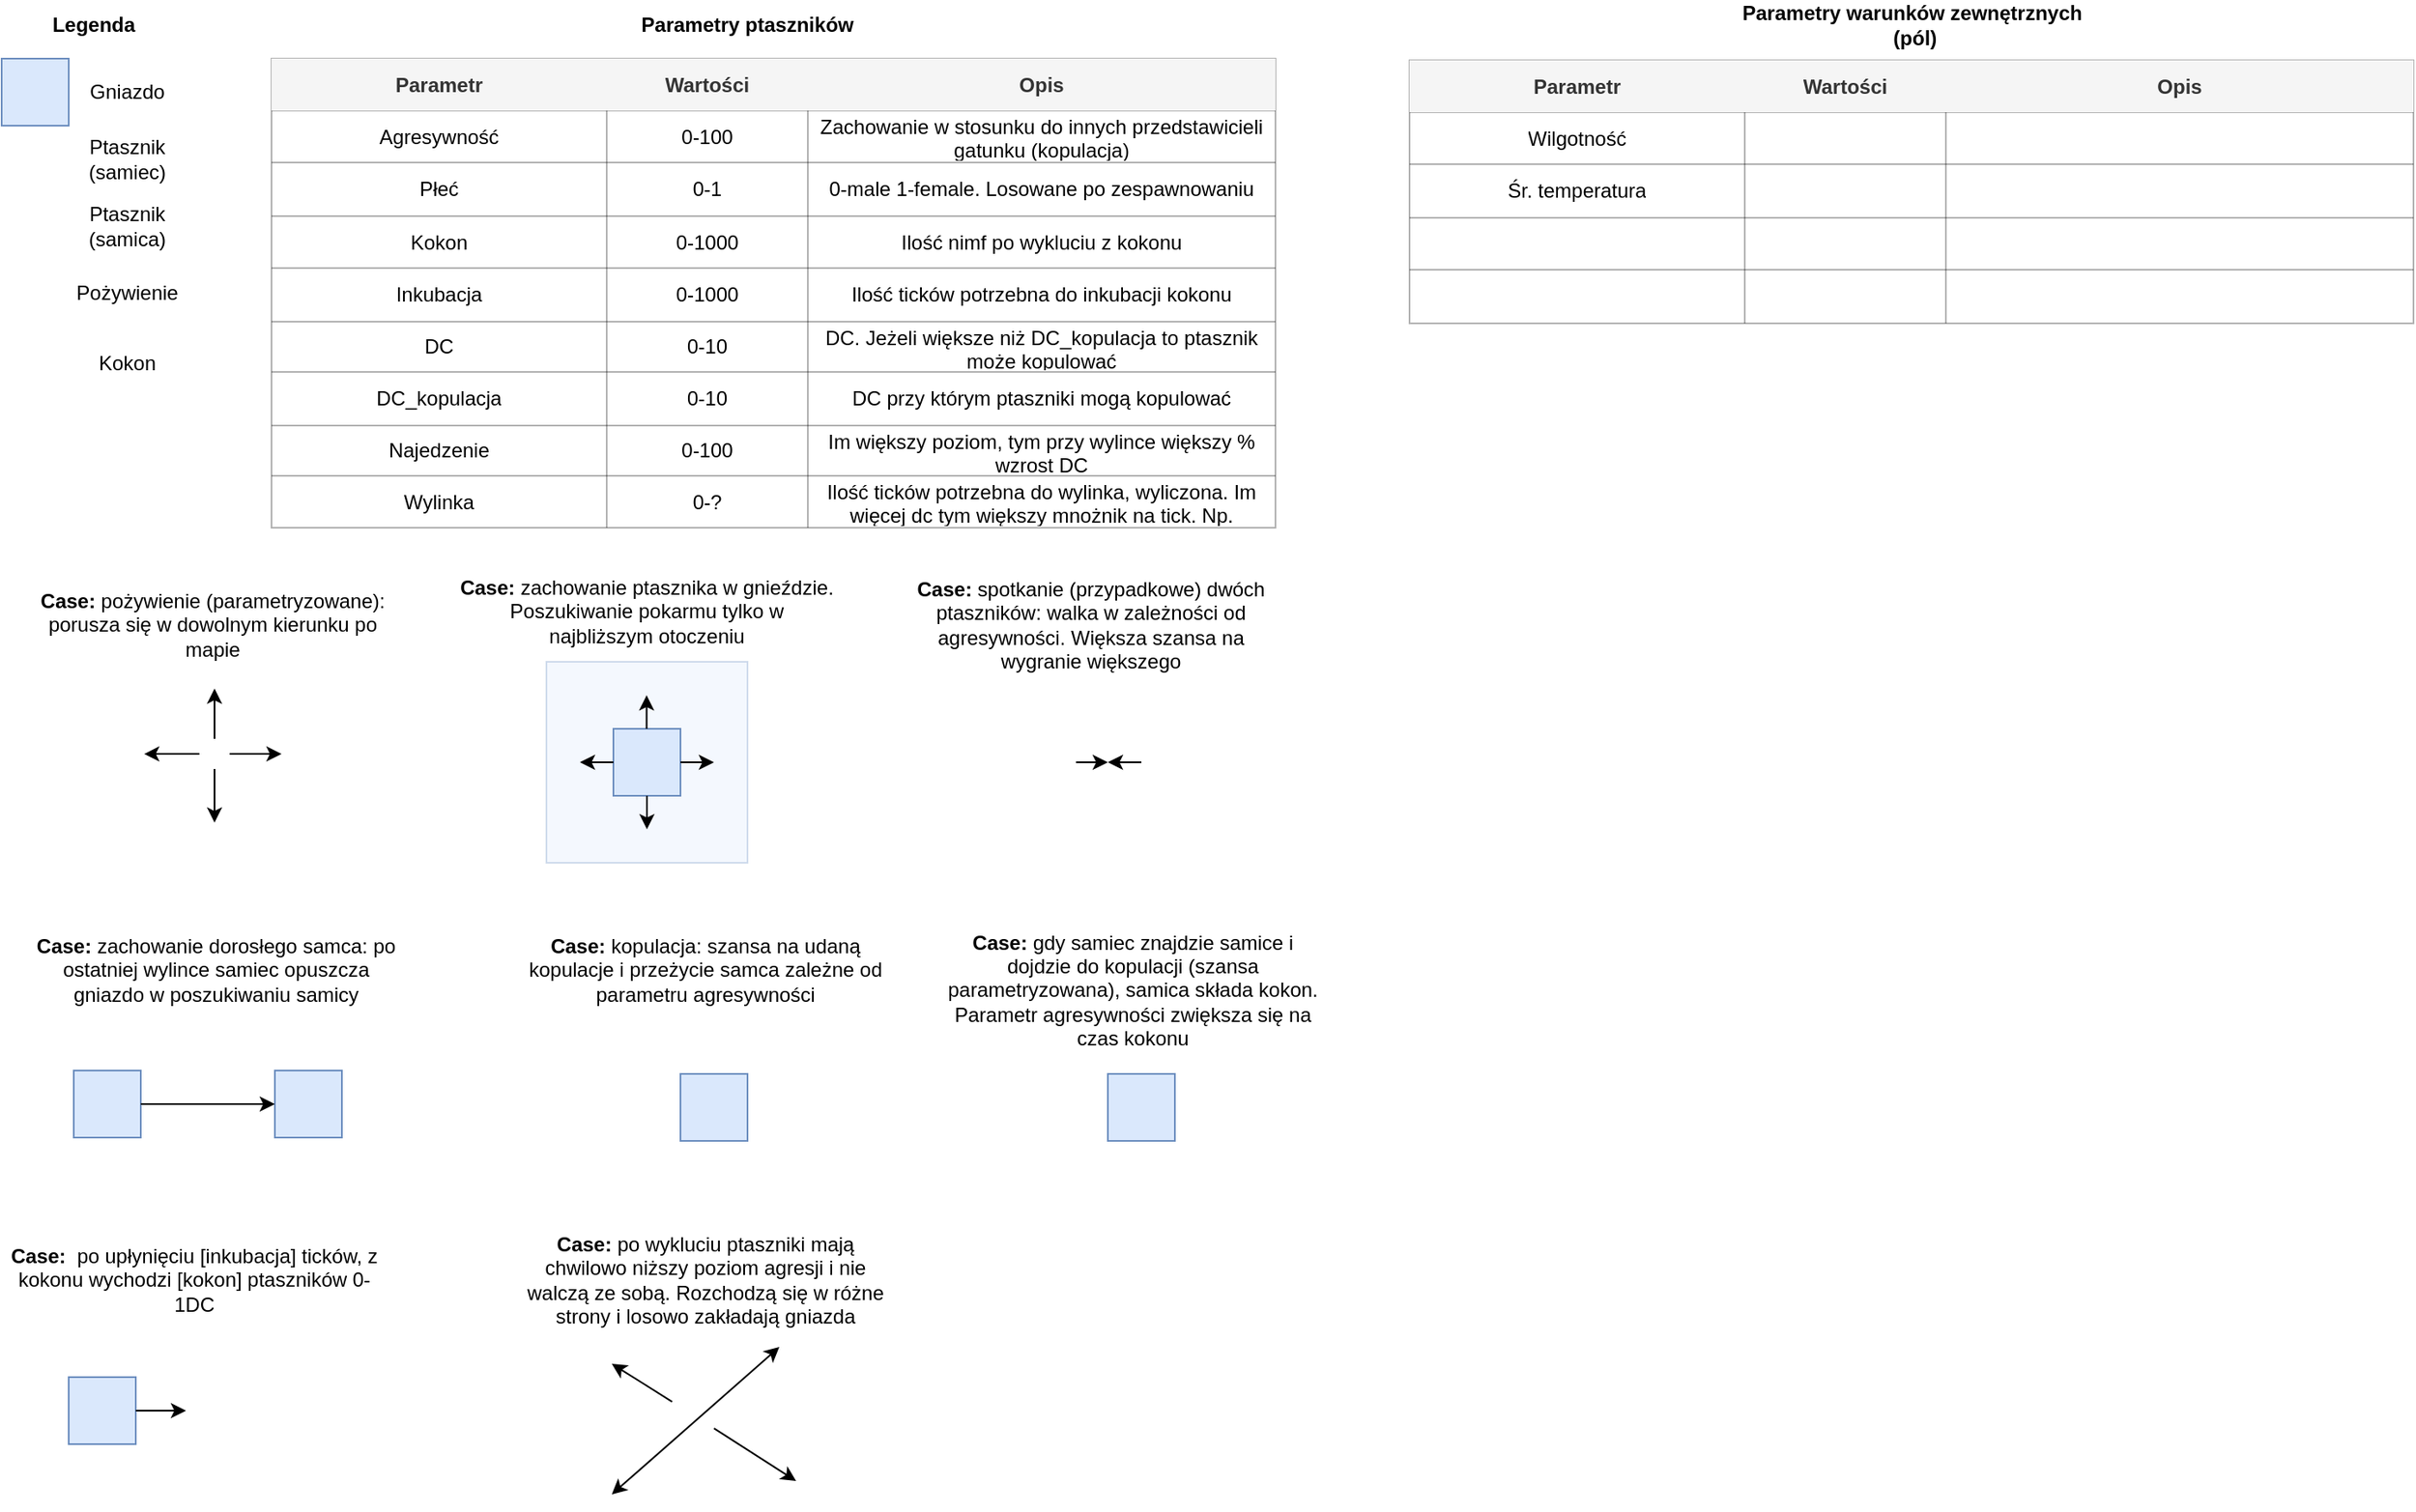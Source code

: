 <mxfile version="14.7.3" type="device"><diagram id="lU8Yi3wWDLWJfEZjaan4" name="Page-1"><mxGraphModel dx="1422" dy="526" grid="1" gridSize="10" guides="1" tooltips="1" connect="1" arrows="1" fold="1" page="1" pageScale="1" pageWidth="850" pageHeight="1100" math="0" shadow="0"><root><mxCell id="0"/><mxCell id="1" parent="0"/><mxCell id="SUaeeN80Nv_OPJYO3lpR-147" value="" style="edgeStyle=orthogonalEdgeStyle;rounded=0;orthogonalLoop=1;jettySize=auto;html=1;fontColor=#FF0A0A;" edge="1" parent="1"><mxGeometry relative="1" as="geometry"><mxPoint x="681" y="460" as="sourcePoint"/><mxPoint x="700" y="460" as="targetPoint"/></mxGeometry></mxCell><mxCell id="SUaeeN80Nv_OPJYO3lpR-144" value="" style="shape=image;html=1;verticalAlign=top;verticalLabelPosition=bottom;labelBackgroundColor=#ffffff;imageAspect=0;aspect=fixed;image=https://cdn2.iconfinder.com/data/icons/free-solid-halloween-icons/24/Spider-128.png;fontColor=#FF0A0A;" vertex="1" parent="1"><mxGeometry x="720" y="440" width="40" height="40" as="geometry"/></mxCell><mxCell id="SUaeeN80Nv_OPJYO3lpR-123" value="" style="rounded=0;whiteSpace=wrap;html=1;fillColor=#dae8fc;strokeColor=#6c8ebf;" vertex="1" parent="1"><mxGeometry x="80" y="827" width="40" height="40" as="geometry"/></mxCell><mxCell id="SUaeeN80Nv_OPJYO3lpR-55" value="" style="rounded=0;whiteSpace=wrap;html=1;fillColor=#dae8fc;strokeColor=#6c8ebf;" vertex="1" parent="1"><mxGeometry x="445" y="646" width="40" height="40" as="geometry"/></mxCell><mxCell id="SUaeeN80Nv_OPJYO3lpR-32" value="" style="rounded=0;whiteSpace=wrap;html=1;fillColor=#dae8fc;strokeColor=#6c8ebf;" vertex="1" parent="1"><mxGeometry x="203" y="644" width="40" height="40" as="geometry"/></mxCell><mxCell id="SUaeeN80Nv_OPJYO3lpR-29" value="" style="rounded=0;whiteSpace=wrap;html=1;fillColor=#dae8fc;strokeColor=#6c8ebf;" vertex="1" parent="1"><mxGeometry x="83" y="644" width="40" height="40" as="geometry"/></mxCell><mxCell id="SUaeeN80Nv_OPJYO3lpR-25" value="" style="rounded=0;whiteSpace=wrap;html=1;fillColor=#dae8fc;strokeColor=#6c8ebf;opacity=30;" vertex="1" parent="1"><mxGeometry x="365" y="400" width="120" height="120" as="geometry"/></mxCell><mxCell id="SUaeeN80Nv_OPJYO3lpR-2" value="" style="rounded=0;whiteSpace=wrap;html=1;fillColor=#dae8fc;strokeColor=#6c8ebf;direction=south;" vertex="1" parent="1"><mxGeometry x="405" y="440" width="40" height="40" as="geometry"/></mxCell><mxCell id="SUaeeN80Nv_OPJYO3lpR-4" value="" style="endArrow=classic;html=1;" edge="1" parent="1"><mxGeometry width="50" height="50" relative="1" as="geometry"><mxPoint x="424.8" y="440" as="sourcePoint"/><mxPoint x="424.8" y="420" as="targetPoint"/><Array as="points"><mxPoint x="424.8" y="420"/></Array></mxGeometry></mxCell><mxCell id="SUaeeN80Nv_OPJYO3lpR-5" value="" style="endArrow=classic;html=1;exitX=1;exitY=0.5;exitDx=0;exitDy=0;" edge="1" parent="1"><mxGeometry width="50" height="50" relative="1" as="geometry"><mxPoint x="445" y="460" as="sourcePoint"/><mxPoint x="465" y="460" as="targetPoint"/><Array as="points"><mxPoint x="465" y="460"/></Array></mxGeometry></mxCell><mxCell id="SUaeeN80Nv_OPJYO3lpR-7" value="" style="endArrow=classic;html=1;exitX=0.5;exitY=1;exitDx=0;exitDy=0;" edge="1" parent="1"><mxGeometry width="50" height="50" relative="1" as="geometry"><mxPoint x="425" y="480" as="sourcePoint"/><mxPoint x="425" y="500" as="targetPoint"/></mxGeometry></mxCell><mxCell id="SUaeeN80Nv_OPJYO3lpR-8" value="" style="endArrow=classic;html=1;exitX=0;exitY=0.5;exitDx=0;exitDy=0;" edge="1" parent="1"><mxGeometry width="50" height="50" relative="1" as="geometry"><mxPoint x="405" y="460" as="sourcePoint"/><mxPoint x="385" y="460" as="targetPoint"/></mxGeometry></mxCell><mxCell id="SUaeeN80Nv_OPJYO3lpR-9" value="" style="shape=image;html=1;verticalAlign=top;verticalLabelPosition=bottom;labelBackgroundColor=#ffffff;imageAspect=0;aspect=fixed;image=https://cdn1.iconfinder.com/data/icons/essentials-pack/96/bug_virus_insect_malware_pest-128.png" vertex="1" parent="1"><mxGeometry x="51" y="172" width="18" height="18" as="geometry"/></mxCell><mxCell id="SUaeeN80Nv_OPJYO3lpR-11" value="" style="rounded=0;whiteSpace=wrap;html=1;fillColor=#dae8fc;strokeColor=#6c8ebf;" vertex="1" parent="1"><mxGeometry x="40" y="40" width="40" height="40" as="geometry"/></mxCell><mxCell id="SUaeeN80Nv_OPJYO3lpR-12" value="&lt;div&gt;Gniazdo&lt;/div&gt;" style="text;html=1;strokeColor=none;fillColor=none;align=center;verticalAlign=middle;whiteSpace=wrap;rounded=0;" vertex="1" parent="1"><mxGeometry x="80" y="50" width="70" height="20" as="geometry"/></mxCell><mxCell id="SUaeeN80Nv_OPJYO3lpR-13" value="" style="shape=image;html=1;verticalAlign=top;verticalLabelPosition=bottom;labelBackgroundColor=#FF03C4;imageAspect=0;aspect=fixed;image=https://cdn2.iconfinder.com/data/icons/free-line-halloween-icons/24/Spider-128.png;fontColor=#FF0A0A;" vertex="1" parent="1"><mxGeometry x="40" y="80" width="40" height="40" as="geometry"/></mxCell><mxCell id="SUaeeN80Nv_OPJYO3lpR-15" value="&lt;div&gt;Ptasznik&lt;/div&gt;(samiec)" style="text;html=1;strokeColor=none;fillColor=none;align=center;verticalAlign=middle;whiteSpace=wrap;rounded=0;" vertex="1" parent="1"><mxGeometry x="80" y="90" width="70" height="20" as="geometry"/></mxCell><mxCell id="SUaeeN80Nv_OPJYO3lpR-16" value="" style="shape=image;html=1;verticalAlign=top;verticalLabelPosition=bottom;labelBackgroundColor=#ffffff;imageAspect=0;aspect=fixed;image=https://cdn1.iconfinder.com/data/icons/essentials-pack/96/bug_virus_insect_malware_pest-128.png" vertex="1" parent="1"><mxGeometry x="416" y="400" width="18" height="18" as="geometry"/></mxCell><mxCell id="SUaeeN80Nv_OPJYO3lpR-17" value="&lt;div&gt;Pożywienie&lt;/div&gt;" style="text;html=1;strokeColor=none;fillColor=none;align=center;verticalAlign=middle;whiteSpace=wrap;rounded=0;" vertex="1" parent="1"><mxGeometry x="80" y="170" width="70" height="20" as="geometry"/></mxCell><mxCell id="SUaeeN80Nv_OPJYO3lpR-18" value="" style="shape=image;html=1;verticalAlign=top;verticalLabelPosition=bottom;labelBackgroundColor=#ffffff;imageAspect=0;aspect=fixed;image=https://cdn1.iconfinder.com/data/icons/easter-curvy/100/decorated-egg-128.png" vertex="1" parent="1"><mxGeometry x="40" y="202" width="40" height="40" as="geometry"/></mxCell><mxCell id="SUaeeN80Nv_OPJYO3lpR-19" value="&lt;div&gt;Kokon&lt;/div&gt;" style="text;html=1;strokeColor=none;fillColor=none;align=center;verticalAlign=middle;whiteSpace=wrap;rounded=0;" vertex="1" parent="1"><mxGeometry x="80" y="212" width="70" height="20" as="geometry"/></mxCell><mxCell id="SUaeeN80Nv_OPJYO3lpR-20" value="" style="shape=image;html=1;verticalAlign=top;verticalLabelPosition=bottom;labelBackgroundColor=#ffffff;imageAspect=0;aspect=fixed;image=https://cdn2.iconfinder.com/data/icons/free-solid-halloween-icons/24/Spider-128.png;fontColor=#FF0A0A;" vertex="1" parent="1"><mxGeometry x="40" y="120" width="40" height="40" as="geometry"/></mxCell><mxCell id="SUaeeN80Nv_OPJYO3lpR-21" value="&lt;div&gt;Ptasznik&lt;/div&gt;(samica)" style="text;html=1;strokeColor=none;fillColor=none;align=center;verticalAlign=middle;whiteSpace=wrap;rounded=0;" vertex="1" parent="1"><mxGeometry x="80" y="130" width="70" height="20" as="geometry"/></mxCell><mxCell id="SUaeeN80Nv_OPJYO3lpR-22" value="" style="shape=image;html=1;verticalAlign=top;verticalLabelPosition=bottom;labelBackgroundColor=#ffffff;imageAspect=0;aspect=fixed;image=https://cdn2.iconfinder.com/data/icons/free-solid-halloween-icons/24/Spider-128.png;fontColor=#FF0A0A;" vertex="1" parent="1"><mxGeometry x="405" y="440" width="40" height="40" as="geometry"/></mxCell><mxCell id="SUaeeN80Nv_OPJYO3lpR-24" value="&lt;div&gt;&lt;b&gt;Case: &lt;/b&gt;zachowanie ptasznika w gnieździe. Poszukiwanie pokarmu tylko w najbliższym otoczeniu&lt;/div&gt;" style="text;html=1;strokeColor=none;fillColor=none;align=center;verticalAlign=middle;whiteSpace=wrap;rounded=0;" vertex="1" parent="1"><mxGeometry x="310" y="340" width="230" height="60" as="geometry"/></mxCell><mxCell id="SUaeeN80Nv_OPJYO3lpR-26" value="&lt;div&gt;Legenda&lt;/div&gt;" style="text;html=1;strokeColor=none;fillColor=none;align=center;verticalAlign=middle;whiteSpace=wrap;rounded=0;fontStyle=1" vertex="1" parent="1"><mxGeometry x="60" y="10" width="70" height="20" as="geometry"/></mxCell><mxCell id="SUaeeN80Nv_OPJYO3lpR-33" value="" style="edgeStyle=orthogonalEdgeStyle;rounded=0;orthogonalLoop=1;jettySize=auto;html=1;fontColor=#FF0A0A;" edge="1" parent="1" source="SUaeeN80Nv_OPJYO3lpR-27" target="SUaeeN80Nv_OPJYO3lpR-30"><mxGeometry relative="1" as="geometry"/></mxCell><mxCell id="SUaeeN80Nv_OPJYO3lpR-27" value="" style="shape=image;html=1;verticalAlign=top;verticalLabelPosition=bottom;labelBackgroundColor=#FF03C4;imageAspect=0;aspect=fixed;image=https://cdn2.iconfinder.com/data/icons/free-line-halloween-icons/24/Spider-128.png;fontColor=#FF0A0A;" vertex="1" parent="1"><mxGeometry x="83" y="644" width="40" height="40" as="geometry"/></mxCell><mxCell id="SUaeeN80Nv_OPJYO3lpR-28" value="&lt;div&gt;&lt;b&gt;Case:&lt;/b&gt; zachowanie dorosłego samca: po ostatniej wylince samiec opuszcza gniazdo w poszukiwaniu samicy&lt;br&gt;&lt;/div&gt;" style="text;html=1;strokeColor=none;fillColor=none;align=center;verticalAlign=middle;whiteSpace=wrap;rounded=0;" vertex="1" parent="1"><mxGeometry x="53" y="554" width="230" height="60" as="geometry"/></mxCell><mxCell id="SUaeeN80Nv_OPJYO3lpR-30" value="" style="shape=image;html=1;verticalAlign=top;verticalLabelPosition=bottom;labelBackgroundColor=#ffffff;imageAspect=0;aspect=fixed;image=https://cdn2.iconfinder.com/data/icons/free-solid-halloween-icons/24/Spider-128.png;fontColor=#FF0A0A;" vertex="1" parent="1"><mxGeometry x="203" y="644" width="40" height="40" as="geometry"/></mxCell><mxCell id="SUaeeN80Nv_OPJYO3lpR-34" value="&lt;div&gt;&lt;b&gt;Case:&lt;/b&gt; pożywienie (parametryzowane): porusza się w dowolnym kierunku po mapie&lt;br&gt;&lt;/div&gt;" style="text;html=1;strokeColor=none;fillColor=none;align=center;verticalAlign=middle;whiteSpace=wrap;rounded=0;" vertex="1" parent="1"><mxGeometry x="51" y="348" width="230" height="60" as="geometry"/></mxCell><mxCell id="SUaeeN80Nv_OPJYO3lpR-36" value="" style="edgeStyle=orthogonalEdgeStyle;rounded=0;orthogonalLoop=1;jettySize=auto;html=1;fontColor=#FF0A0A;" edge="1" parent="1" source="SUaeeN80Nv_OPJYO3lpR-35"><mxGeometry relative="1" as="geometry"><mxPoint x="167" y="416" as="targetPoint"/><Array as="points"><mxPoint x="167" y="416"/><mxPoint x="167" y="416"/></Array></mxGeometry></mxCell><mxCell id="SUaeeN80Nv_OPJYO3lpR-38" value="" style="edgeStyle=orthogonalEdgeStyle;rounded=0;orthogonalLoop=1;jettySize=auto;html=1;fontColor=#FF0A0A;" edge="1" parent="1" source="SUaeeN80Nv_OPJYO3lpR-35"><mxGeometry relative="1" as="geometry"><mxPoint x="207.0" y="455.034" as="targetPoint"/></mxGeometry></mxCell><mxCell id="SUaeeN80Nv_OPJYO3lpR-40" value="" style="edgeStyle=orthogonalEdgeStyle;rounded=0;orthogonalLoop=1;jettySize=auto;html=1;fontColor=#FF0A0A;" edge="1" parent="1" source="SUaeeN80Nv_OPJYO3lpR-35"><mxGeometry relative="1" as="geometry"><mxPoint x="125" y="455.034" as="targetPoint"/></mxGeometry></mxCell><mxCell id="SUaeeN80Nv_OPJYO3lpR-42" value="" style="edgeStyle=orthogonalEdgeStyle;rounded=0;orthogonalLoop=1;jettySize=auto;html=1;fontColor=#FF0A0A;" edge="1" parent="1" source="SUaeeN80Nv_OPJYO3lpR-35"><mxGeometry relative="1" as="geometry"><mxPoint x="167" y="496" as="targetPoint"/></mxGeometry></mxCell><mxCell id="SUaeeN80Nv_OPJYO3lpR-35" value="" style="shape=image;html=1;verticalAlign=top;verticalLabelPosition=bottom;labelBackgroundColor=#ffffff;imageAspect=0;aspect=fixed;image=https://cdn1.iconfinder.com/data/icons/essentials-pack/96/bug_virus_insect_malware_pest-128.png" vertex="1" parent="1"><mxGeometry x="158" y="446" width="18" height="18" as="geometry"/></mxCell><mxCell id="SUaeeN80Nv_OPJYO3lpR-43" value="" style="rounded=0;whiteSpace=wrap;html=1;fillColor=#dae8fc;strokeColor=#6c8ebf;" vertex="1" parent="1"><mxGeometry x="700" y="646" width="40" height="40" as="geometry"/></mxCell><mxCell id="SUaeeN80Nv_OPJYO3lpR-47" value="&lt;div&gt;&lt;b&gt;Case: &lt;/b&gt;gdy samiec znajdzie samice i dojdzie do kopulacji (szansa parametryzowana), samica składa kokon. Parametr agresywności zwiększa się na czas kokonu&lt;br&gt;&lt;/div&gt;" style="text;html=1;strokeColor=none;fillColor=none;align=center;verticalAlign=middle;whiteSpace=wrap;rounded=0;" vertex="1" parent="1"><mxGeometry x="600" y="556" width="230" height="80" as="geometry"/></mxCell><mxCell id="SUaeeN80Nv_OPJYO3lpR-48" value="" style="shape=image;html=1;verticalAlign=top;verticalLabelPosition=bottom;labelBackgroundColor=#ffffff;imageAspect=0;aspect=fixed;image=https://cdn2.iconfinder.com/data/icons/free-solid-halloween-icons/24/Spider-128.png;fontColor=#FF0A0A;" vertex="1" parent="1"><mxGeometry x="660" y="646" width="40" height="40" as="geometry"/></mxCell><mxCell id="SUaeeN80Nv_OPJYO3lpR-50" value="" style="shape=image;html=1;verticalAlign=top;verticalLabelPosition=bottom;labelBackgroundColor=#ffffff;imageAspect=0;aspect=fixed;image=https://cdn1.iconfinder.com/data/icons/easter-curvy/100/decorated-egg-128.png" vertex="1" parent="1"><mxGeometry x="700" y="646" width="40" height="40" as="geometry"/></mxCell><mxCell id="SUaeeN80Nv_OPJYO3lpR-53" value="" style="shape=image;html=1;verticalAlign=top;verticalLabelPosition=bottom;labelBackgroundColor=#FF03C4;imageAspect=0;aspect=fixed;image=https://cdn2.iconfinder.com/data/icons/free-line-halloween-icons/24/Spider-128.png;fontColor=#FF0A0A;" vertex="1" parent="1"><mxGeometry x="405" y="646" width="40" height="40" as="geometry"/></mxCell><mxCell id="SUaeeN80Nv_OPJYO3lpR-54" value="" style="shape=image;html=1;verticalAlign=top;verticalLabelPosition=bottom;labelBackgroundColor=#ffffff;imageAspect=0;aspect=fixed;image=https://cdn2.iconfinder.com/data/icons/free-solid-halloween-icons/24/Spider-128.png;fontColor=#FF0A0A;" vertex="1" parent="1"><mxGeometry x="445" y="646" width="40" height="40" as="geometry"/></mxCell><mxCell id="SUaeeN80Nv_OPJYO3lpR-57" value="&lt;div&gt;&lt;b&gt;Case:&lt;/b&gt; kopulacja: szansa na udaną kopulacje i przeżycie samca zależne od parametru agresywności&lt;br&gt;&lt;/div&gt;" style="text;html=1;strokeColor=none;fillColor=none;align=center;verticalAlign=middle;whiteSpace=wrap;rounded=0;" vertex="1" parent="1"><mxGeometry x="345" y="554" width="230" height="60" as="geometry"/></mxCell><mxCell id="SUaeeN80Nv_OPJYO3lpR-60" value="&lt;div&gt;Parametry ptaszników&lt;/div&gt;" style="text;html=1;strokeColor=none;fillColor=none;align=center;verticalAlign=middle;whiteSpace=wrap;rounded=0;fontStyle=1" vertex="1" parent="1"><mxGeometry x="390" y="10" width="190" height="20" as="geometry"/></mxCell><mxCell id="SUaeeN80Nv_OPJYO3lpR-62" value="" style="shape=table;html=1;whiteSpace=wrap;startSize=0;container=1;collapsible=0;childLayout=tableLayout;labelBackgroundColor=#FF03C4;fontColor=#FF0A0A;opacity=30;" vertex="1" parent="1"><mxGeometry x="201" y="40" width="599" height="280" as="geometry"/></mxCell><mxCell id="SUaeeN80Nv_OPJYO3lpR-63" value="" style="shape=partialRectangle;html=1;whiteSpace=wrap;collapsible=0;dropTarget=0;pointerEvents=0;fillColor=none;top=0;left=0;bottom=0;right=0;points=[[0,0.5],[1,0.5]];portConstraint=eastwest;" vertex="1" parent="SUaeeN80Nv_OPJYO3lpR-62"><mxGeometry width="599" height="31" as="geometry"/></mxCell><mxCell id="SUaeeN80Nv_OPJYO3lpR-64" value="Parametr" style="shape=partialRectangle;html=1;whiteSpace=wrap;connectable=0;fillColor=#f5f5f5;top=0;left=0;bottom=0;right=0;overflow=hidden;strokeColor=#666666;fontColor=#333333;fontStyle=1" vertex="1" parent="SUaeeN80Nv_OPJYO3lpR-63"><mxGeometry width="200" height="31" as="geometry"/></mxCell><mxCell id="SUaeeN80Nv_OPJYO3lpR-65" value="Wartości" style="shape=partialRectangle;html=1;whiteSpace=wrap;connectable=0;fillColor=#f5f5f5;top=0;left=0;bottom=0;right=0;overflow=hidden;strokeColor=#666666;fontColor=#333333;fontStyle=1" vertex="1" parent="SUaeeN80Nv_OPJYO3lpR-63"><mxGeometry x="200" width="120" height="31" as="geometry"/></mxCell><mxCell id="SUaeeN80Nv_OPJYO3lpR-66" value="Opis" style="shape=partialRectangle;html=1;whiteSpace=wrap;connectable=0;fillColor=#f5f5f5;top=0;left=0;bottom=0;right=0;overflow=hidden;strokeColor=#666666;fontColor=#333333;fontStyle=1" vertex="1" parent="SUaeeN80Nv_OPJYO3lpR-63"><mxGeometry x="320" width="279" height="31" as="geometry"/></mxCell><mxCell id="SUaeeN80Nv_OPJYO3lpR-67" value="" style="shape=partialRectangle;html=1;whiteSpace=wrap;collapsible=0;dropTarget=0;pointerEvents=0;fillColor=none;top=0;left=0;bottom=0;right=0;points=[[0,0.5],[1,0.5]];portConstraint=eastwest;" vertex="1" parent="SUaeeN80Nv_OPJYO3lpR-62"><mxGeometry y="31" width="599" height="31" as="geometry"/></mxCell><mxCell id="SUaeeN80Nv_OPJYO3lpR-68" value="Agresywność" style="shape=partialRectangle;html=1;whiteSpace=wrap;connectable=0;fillColor=none;top=0;left=0;bottom=0;right=0;overflow=hidden;" vertex="1" parent="SUaeeN80Nv_OPJYO3lpR-67"><mxGeometry width="200" height="31" as="geometry"/></mxCell><mxCell id="SUaeeN80Nv_OPJYO3lpR-69" value="0-100" style="shape=partialRectangle;html=1;whiteSpace=wrap;connectable=0;fillColor=none;top=0;left=0;bottom=0;right=0;overflow=hidden;" vertex="1" parent="SUaeeN80Nv_OPJYO3lpR-67"><mxGeometry x="200" width="120" height="31" as="geometry"/></mxCell><mxCell id="SUaeeN80Nv_OPJYO3lpR-70" value="&lt;div&gt;Zachowanie w stosunku do innych przedstawicieli gatunku (kopulacja)&lt;br&gt;&lt;/div&gt;" style="shape=partialRectangle;html=1;whiteSpace=wrap;connectable=0;fillColor=none;top=0;left=0;bottom=0;right=0;overflow=hidden;" vertex="1" parent="SUaeeN80Nv_OPJYO3lpR-67"><mxGeometry x="320" width="279" height="31" as="geometry"/></mxCell><mxCell id="SUaeeN80Nv_OPJYO3lpR-71" value="" style="shape=partialRectangle;html=1;whiteSpace=wrap;collapsible=0;dropTarget=0;pointerEvents=0;fillColor=none;top=0;left=0;bottom=0;right=0;points=[[0,0.5],[1,0.5]];portConstraint=eastwest;" vertex="1" parent="SUaeeN80Nv_OPJYO3lpR-62"><mxGeometry y="62" width="599" height="32" as="geometry"/></mxCell><mxCell id="SUaeeN80Nv_OPJYO3lpR-72" value="Płeć" style="shape=partialRectangle;html=1;whiteSpace=wrap;connectable=0;fillColor=none;top=0;left=0;bottom=0;right=0;overflow=hidden;" vertex="1" parent="SUaeeN80Nv_OPJYO3lpR-71"><mxGeometry width="200" height="32" as="geometry"/></mxCell><mxCell id="SUaeeN80Nv_OPJYO3lpR-73" value="0-1" style="shape=partialRectangle;html=1;whiteSpace=wrap;connectable=0;fillColor=none;top=0;left=0;bottom=0;right=0;overflow=hidden;" vertex="1" parent="SUaeeN80Nv_OPJYO3lpR-71"><mxGeometry x="200" width="120" height="32" as="geometry"/></mxCell><mxCell id="SUaeeN80Nv_OPJYO3lpR-74" value="0-male 1-female. Losowane po zespawnowaniu" style="shape=partialRectangle;html=1;whiteSpace=wrap;connectable=0;fillColor=none;top=0;left=0;bottom=0;right=0;overflow=hidden;" vertex="1" parent="SUaeeN80Nv_OPJYO3lpR-71"><mxGeometry x="320" width="279" height="32" as="geometry"/></mxCell><mxCell id="SUaeeN80Nv_OPJYO3lpR-94" value="" style="shape=partialRectangle;html=1;whiteSpace=wrap;collapsible=0;dropTarget=0;pointerEvents=0;fillColor=none;top=0;left=0;bottom=0;right=0;points=[[0,0.5],[1,0.5]];portConstraint=eastwest;" vertex="1" parent="SUaeeN80Nv_OPJYO3lpR-62"><mxGeometry y="94" width="599" height="31" as="geometry"/></mxCell><mxCell id="SUaeeN80Nv_OPJYO3lpR-95" value="Kokon" style="shape=partialRectangle;html=1;whiteSpace=wrap;connectable=0;fillColor=none;top=0;left=0;bottom=0;right=0;overflow=hidden;" vertex="1" parent="SUaeeN80Nv_OPJYO3lpR-94"><mxGeometry width="200" height="31" as="geometry"/></mxCell><mxCell id="SUaeeN80Nv_OPJYO3lpR-96" value="0-1000" style="shape=partialRectangle;html=1;whiteSpace=wrap;connectable=0;fillColor=none;top=0;left=0;bottom=0;right=0;overflow=hidden;" vertex="1" parent="SUaeeN80Nv_OPJYO3lpR-94"><mxGeometry x="200" width="120" height="31" as="geometry"/></mxCell><mxCell id="SUaeeN80Nv_OPJYO3lpR-97" value="Ilość nimf po wykluciu z kokonu" style="shape=partialRectangle;html=1;whiteSpace=wrap;connectable=0;fillColor=none;top=0;left=0;bottom=0;right=0;overflow=hidden;" vertex="1" parent="SUaeeN80Nv_OPJYO3lpR-94"><mxGeometry x="320" width="279" height="31" as="geometry"/></mxCell><mxCell id="SUaeeN80Nv_OPJYO3lpR-98" value="" style="shape=partialRectangle;html=1;whiteSpace=wrap;collapsible=0;dropTarget=0;pointerEvents=0;fillColor=none;top=0;left=0;bottom=0;right=0;points=[[0,0.5],[1,0.5]];portConstraint=eastwest;" vertex="1" parent="SUaeeN80Nv_OPJYO3lpR-62"><mxGeometry y="125" width="599" height="32" as="geometry"/></mxCell><mxCell id="SUaeeN80Nv_OPJYO3lpR-99" value="Inkubacja" style="shape=partialRectangle;html=1;whiteSpace=wrap;connectable=0;fillColor=none;top=0;left=0;bottom=0;right=0;overflow=hidden;" vertex="1" parent="SUaeeN80Nv_OPJYO3lpR-98"><mxGeometry width="200" height="32" as="geometry"/></mxCell><mxCell id="SUaeeN80Nv_OPJYO3lpR-100" value="0-1000" style="shape=partialRectangle;html=1;whiteSpace=wrap;connectable=0;fillColor=none;top=0;left=0;bottom=0;right=0;overflow=hidden;" vertex="1" parent="SUaeeN80Nv_OPJYO3lpR-98"><mxGeometry x="200" width="120" height="32" as="geometry"/></mxCell><mxCell id="SUaeeN80Nv_OPJYO3lpR-101" value="Ilość ticków potrzebna do inkubacji kokonu" style="shape=partialRectangle;html=1;whiteSpace=wrap;connectable=0;fillColor=none;top=0;left=0;bottom=0;right=0;overflow=hidden;" vertex="1" parent="SUaeeN80Nv_OPJYO3lpR-98"><mxGeometry x="320" width="279" height="32" as="geometry"/></mxCell><mxCell id="SUaeeN80Nv_OPJYO3lpR-102" value="" style="shape=partialRectangle;html=1;whiteSpace=wrap;collapsible=0;dropTarget=0;pointerEvents=0;fillColor=none;top=0;left=0;bottom=0;right=0;points=[[0,0.5],[1,0.5]];portConstraint=eastwest;" vertex="1" parent="SUaeeN80Nv_OPJYO3lpR-62"><mxGeometry y="157" width="599" height="30" as="geometry"/></mxCell><mxCell id="SUaeeN80Nv_OPJYO3lpR-103" value="DC" style="shape=partialRectangle;html=1;whiteSpace=wrap;connectable=0;fillColor=none;top=0;left=0;bottom=0;right=0;overflow=hidden;" vertex="1" parent="SUaeeN80Nv_OPJYO3lpR-102"><mxGeometry width="200" height="30" as="geometry"/></mxCell><mxCell id="SUaeeN80Nv_OPJYO3lpR-104" value="0-10" style="shape=partialRectangle;html=1;whiteSpace=wrap;connectable=0;fillColor=none;top=0;left=0;bottom=0;right=0;overflow=hidden;" vertex="1" parent="SUaeeN80Nv_OPJYO3lpR-102"><mxGeometry x="200" width="120" height="30" as="geometry"/></mxCell><mxCell id="SUaeeN80Nv_OPJYO3lpR-105" value="DC. Jeżeli większe niż DC_kopulacja to ptasznik może kopulować" style="shape=partialRectangle;html=1;whiteSpace=wrap;connectable=0;fillColor=none;top=0;left=0;bottom=0;right=0;overflow=hidden;" vertex="1" parent="SUaeeN80Nv_OPJYO3lpR-102"><mxGeometry x="320" width="279" height="30" as="geometry"/></mxCell><mxCell id="SUaeeN80Nv_OPJYO3lpR-110" value="" style="shape=partialRectangle;html=1;whiteSpace=wrap;collapsible=0;dropTarget=0;pointerEvents=0;fillColor=none;top=0;left=0;bottom=0;right=0;points=[[0,0.5],[1,0.5]];portConstraint=eastwest;" vertex="1" parent="SUaeeN80Nv_OPJYO3lpR-62"><mxGeometry y="187" width="599" height="32" as="geometry"/></mxCell><mxCell id="SUaeeN80Nv_OPJYO3lpR-111" value="DC_kopulacja" style="shape=partialRectangle;html=1;whiteSpace=wrap;connectable=0;fillColor=none;top=0;left=0;bottom=0;right=0;overflow=hidden;" vertex="1" parent="SUaeeN80Nv_OPJYO3lpR-110"><mxGeometry width="200" height="32" as="geometry"/></mxCell><mxCell id="SUaeeN80Nv_OPJYO3lpR-112" value="0-10" style="shape=partialRectangle;html=1;whiteSpace=wrap;connectable=0;fillColor=none;top=0;left=0;bottom=0;right=0;overflow=hidden;" vertex="1" parent="SUaeeN80Nv_OPJYO3lpR-110"><mxGeometry x="200" width="120" height="32" as="geometry"/></mxCell><mxCell id="SUaeeN80Nv_OPJYO3lpR-113" value="DC przy którym ptaszniki mogą kopulować" style="shape=partialRectangle;html=1;whiteSpace=wrap;connectable=0;fillColor=none;top=0;left=0;bottom=0;right=0;overflow=hidden;" vertex="1" parent="SUaeeN80Nv_OPJYO3lpR-110"><mxGeometry x="320" width="279" height="32" as="geometry"/></mxCell><mxCell id="SUaeeN80Nv_OPJYO3lpR-114" value="" style="shape=partialRectangle;html=1;whiteSpace=wrap;collapsible=0;dropTarget=0;pointerEvents=0;fillColor=none;top=0;left=0;bottom=0;right=0;points=[[0,0.5],[1,0.5]];portConstraint=eastwest;" vertex="1" parent="SUaeeN80Nv_OPJYO3lpR-62"><mxGeometry y="219" width="599" height="30" as="geometry"/></mxCell><mxCell id="SUaeeN80Nv_OPJYO3lpR-115" value="Najedzenie" style="shape=partialRectangle;html=1;whiteSpace=wrap;connectable=0;fillColor=none;top=0;left=0;bottom=0;right=0;overflow=hidden;" vertex="1" parent="SUaeeN80Nv_OPJYO3lpR-114"><mxGeometry width="200" height="30" as="geometry"/></mxCell><mxCell id="SUaeeN80Nv_OPJYO3lpR-116" value="0-100" style="shape=partialRectangle;html=1;whiteSpace=wrap;connectable=0;fillColor=none;top=0;left=0;bottom=0;right=0;overflow=hidden;" vertex="1" parent="SUaeeN80Nv_OPJYO3lpR-114"><mxGeometry x="200" width="120" height="30" as="geometry"/></mxCell><mxCell id="SUaeeN80Nv_OPJYO3lpR-117" value="Im większy poziom, tym przy wylince większy % wzrost DC" style="shape=partialRectangle;html=1;whiteSpace=wrap;connectable=0;fillColor=none;top=0;left=0;bottom=0;right=0;overflow=hidden;" vertex="1" parent="SUaeeN80Nv_OPJYO3lpR-114"><mxGeometry x="320" width="279" height="30" as="geometry"/></mxCell><mxCell id="SUaeeN80Nv_OPJYO3lpR-118" value="" style="shape=partialRectangle;html=1;whiteSpace=wrap;collapsible=0;dropTarget=0;pointerEvents=0;fillColor=none;top=0;left=0;bottom=0;right=0;points=[[0,0.5],[1,0.5]];portConstraint=eastwest;" vertex="1" parent="SUaeeN80Nv_OPJYO3lpR-62"><mxGeometry y="249" width="599" height="31" as="geometry"/></mxCell><mxCell id="SUaeeN80Nv_OPJYO3lpR-119" value="Wylinka" style="shape=partialRectangle;html=1;whiteSpace=wrap;connectable=0;fillColor=none;top=0;left=0;bottom=0;right=0;overflow=hidden;" vertex="1" parent="SUaeeN80Nv_OPJYO3lpR-118"><mxGeometry width="200" height="31" as="geometry"/></mxCell><mxCell id="SUaeeN80Nv_OPJYO3lpR-120" value="0-?" style="shape=partialRectangle;html=1;whiteSpace=wrap;connectable=0;fillColor=none;top=0;left=0;bottom=0;right=0;overflow=hidden;" vertex="1" parent="SUaeeN80Nv_OPJYO3lpR-118"><mxGeometry x="200" width="120" height="31" as="geometry"/></mxCell><mxCell id="SUaeeN80Nv_OPJYO3lpR-121" value="&lt;div&gt;Ilość ticków potrzebna do wylinka, wyliczona. Im więcej dc tym większy mnożnik na tick. Np. (1dc:1*ilosc_ticków, 7dc: 7*ilosc ticków)&lt;/div&gt;" style="shape=partialRectangle;html=1;whiteSpace=wrap;connectable=0;fillColor=none;top=0;left=0;bottom=0;right=0;overflow=hidden;" vertex="1" parent="SUaeeN80Nv_OPJYO3lpR-118"><mxGeometry x="320" width="279" height="31" as="geometry"/></mxCell><mxCell id="SUaeeN80Nv_OPJYO3lpR-127" value="" style="edgeStyle=orthogonalEdgeStyle;rounded=0;orthogonalLoop=1;jettySize=auto;html=1;fontColor=#FF0A0A;" edge="1" parent="1" source="SUaeeN80Nv_OPJYO3lpR-122"><mxGeometry relative="1" as="geometry"><mxPoint x="150" y="847" as="targetPoint"/></mxGeometry></mxCell><mxCell id="SUaeeN80Nv_OPJYO3lpR-122" value="" style="shape=image;html=1;verticalAlign=top;verticalLabelPosition=bottom;labelBackgroundColor=#ffffff;imageAspect=0;aspect=fixed;image=https://cdn1.iconfinder.com/data/icons/easter-curvy/100/decorated-egg-128.png" vertex="1" parent="1"><mxGeometry x="80" y="827" width="40" height="40" as="geometry"/></mxCell><mxCell id="SUaeeN80Nv_OPJYO3lpR-125" value="&lt;div&gt;&lt;b&gt;Case:&lt;/b&gt;&amp;nbsp; po upłynięciu [inkubacja] ticków, z kokonu wychodzi [kokon] ptaszników 0-1DC&lt;br&gt;&lt;/div&gt;" style="text;html=1;strokeColor=none;fillColor=none;align=center;verticalAlign=middle;whiteSpace=wrap;rounded=0;" vertex="1" parent="1"><mxGeometry x="40" y="739" width="230" height="60" as="geometry"/></mxCell><mxCell id="SUaeeN80Nv_OPJYO3lpR-128" value="" style="shape=image;html=1;verticalAlign=top;verticalLabelPosition=bottom;labelBackgroundColor=#ffffff;imageAspect=0;aspect=fixed;image=https://cdn2.iconfinder.com/data/icons/free-solid-halloween-icons/24/Spider-128.png;fontColor=#FF0A0A;" vertex="1" parent="1"><mxGeometry x="160" y="807" width="28" height="28" as="geometry"/></mxCell><mxCell id="SUaeeN80Nv_OPJYO3lpR-129" value="" style="shape=image;html=1;verticalAlign=top;verticalLabelPosition=bottom;labelBackgroundColor=#ffffff;imageAspect=0;aspect=fixed;image=https://cdn2.iconfinder.com/data/icons/free-solid-halloween-icons/24/Spider-128.png;fontColor=#FF0A0A;" vertex="1" parent="1"><mxGeometry x="184" y="827" width="16" height="16" as="geometry"/></mxCell><mxCell id="SUaeeN80Nv_OPJYO3lpR-132" value="" style="shape=image;html=1;verticalAlign=top;verticalLabelPosition=bottom;labelBackgroundColor=#FF03C4;imageAspect=0;aspect=fixed;image=https://cdn2.iconfinder.com/data/icons/free-line-halloween-icons/24/Spider-128.png;fontColor=#FF0A0A;" vertex="1" parent="1"><mxGeometry x="180" y="845" width="30" height="30" as="geometry"/></mxCell><mxCell id="SUaeeN80Nv_OPJYO3lpR-133" value="" style="shape=image;html=1;verticalAlign=top;verticalLabelPosition=bottom;labelBackgroundColor=#FF03C4;imageAspect=0;aspect=fixed;image=https://cdn2.iconfinder.com/data/icons/free-line-halloween-icons/24/Spider-128.png;fontColor=#FF0A0A;" vertex="1" parent="1"><mxGeometry x="160" y="847" width="20" height="20" as="geometry"/></mxCell><mxCell id="SUaeeN80Nv_OPJYO3lpR-135" value="" style="shape=image;html=1;verticalAlign=top;verticalLabelPosition=bottom;labelBackgroundColor=#ffffff;imageAspect=0;aspect=fixed;image=https://cdn2.iconfinder.com/data/icons/free-solid-halloween-icons/24/Spider-128.png;fontColor=#FF0A0A;" vertex="1" parent="1"><mxGeometry x="430" y="809" width="28" height="28" as="geometry"/></mxCell><mxCell id="SUaeeN80Nv_OPJYO3lpR-136" value="" style="shape=image;html=1;verticalAlign=top;verticalLabelPosition=bottom;labelBackgroundColor=#ffffff;imageAspect=0;aspect=fixed;image=https://cdn2.iconfinder.com/data/icons/free-solid-halloween-icons/24/Spider-128.png;fontColor=#FF0A0A;" vertex="1" parent="1"><mxGeometry x="454" y="829" width="16" height="16" as="geometry"/></mxCell><mxCell id="SUaeeN80Nv_OPJYO3lpR-137" value="" style="shape=image;html=1;verticalAlign=top;verticalLabelPosition=bottom;labelBackgroundColor=#FF03C4;imageAspect=0;aspect=fixed;image=https://cdn2.iconfinder.com/data/icons/free-line-halloween-icons/24/Spider-128.png;fontColor=#FF0A0A;" vertex="1" parent="1"><mxGeometry x="450" y="847" width="30" height="30" as="geometry"/></mxCell><mxCell id="SUaeeN80Nv_OPJYO3lpR-138" value="" style="shape=image;html=1;verticalAlign=top;verticalLabelPosition=bottom;labelBackgroundColor=#FF03C4;imageAspect=0;aspect=fixed;image=https://cdn2.iconfinder.com/data/icons/free-line-halloween-icons/24/Spider-128.png;fontColor=#FF0A0A;" vertex="1" parent="1"><mxGeometry x="430" y="849" width="20" height="20" as="geometry"/></mxCell><mxCell id="SUaeeN80Nv_OPJYO3lpR-139" value="&lt;div&gt;&lt;b&gt;Case: &lt;/b&gt;po wykluciu ptaszniki mają chwilowo niższy poziom agresji i nie walczą ze sobą. Rozchodzą się w różne strony i losowo zakładają gniazda&lt;br&gt;&lt;b&gt;&lt;/b&gt;&lt;/div&gt;" style="text;html=1;strokeColor=none;fillColor=none;align=center;verticalAlign=middle;whiteSpace=wrap;rounded=0;" vertex="1" parent="1"><mxGeometry x="345" y="739" width="230" height="60" as="geometry"/></mxCell><mxCell id="SUaeeN80Nv_OPJYO3lpR-140" value="" style="endArrow=classic;startArrow=classic;html=1;fontColor=#FF0A0A;" edge="1" parent="1"><mxGeometry width="50" height="50" relative="1" as="geometry"><mxPoint x="404" y="897" as="sourcePoint"/><mxPoint x="504" y="809" as="targetPoint"/></mxGeometry></mxCell><mxCell id="SUaeeN80Nv_OPJYO3lpR-141" value="" style="endArrow=classic;startArrow=none;html=1;fontColor=#FF0A0A;" edge="1" parent="1" source="SUaeeN80Nv_OPJYO3lpR-149"><mxGeometry width="50" height="50" relative="1" as="geometry"><mxPoint x="404" y="819" as="sourcePoint"/><mxPoint x="514" y="889" as="targetPoint"/></mxGeometry></mxCell><mxCell id="SUaeeN80Nv_OPJYO3lpR-146" value="" style="edgeStyle=orthogonalEdgeStyle;rounded=0;orthogonalLoop=1;jettySize=auto;html=1;fontColor=#FF0A0A;exitX=0;exitY=0.5;exitDx=0;exitDy=0;" edge="1" parent="1" source="SUaeeN80Nv_OPJYO3lpR-144"><mxGeometry relative="1" as="geometry"><mxPoint x="710" y="460" as="sourcePoint"/><mxPoint x="700" y="460" as="targetPoint"/></mxGeometry></mxCell><mxCell id="SUaeeN80Nv_OPJYO3lpR-145" value="&lt;div&gt;&lt;b&gt;Case:&lt;/b&gt; spotkanie (przypadkowe) dwóch ptaszników: walka w zależności od agresywności. Większa szansa na wygranie większego&lt;br&gt;&lt;/div&gt;" style="text;html=1;strokeColor=none;fillColor=none;align=center;verticalAlign=middle;whiteSpace=wrap;rounded=0;" vertex="1" parent="1"><mxGeometry x="575" y="348" width="230" height="60" as="geometry"/></mxCell><mxCell id="SUaeeN80Nv_OPJYO3lpR-148" value="" style="shape=image;html=1;verticalAlign=top;verticalLabelPosition=bottom;labelBackgroundColor=#ffffff;imageAspect=0;aspect=fixed;image=https://cdn2.iconfinder.com/data/icons/free-solid-halloween-icons/24/Spider-128.png;fontColor=#FF0A0A;" vertex="1" parent="1"><mxGeometry x="640" y="440" width="40" height="40" as="geometry"/></mxCell><mxCell id="SUaeeN80Nv_OPJYO3lpR-149" value="" style="shape=image;html=1;verticalAlign=top;verticalLabelPosition=bottom;labelBackgroundColor=#ffffff;imageAspect=0;aspect=fixed;image=https://cdn1.iconfinder.com/data/icons/easter-curvy/100/decorated-egg-128.png;rotation=90;" vertex="1" parent="1"><mxGeometry x="440" y="837" width="25" height="25" as="geometry"/></mxCell><mxCell id="SUaeeN80Nv_OPJYO3lpR-150" value="" style="endArrow=none;startArrow=classic;html=1;fontColor=#FF0A0A;" edge="1" parent="1" target="SUaeeN80Nv_OPJYO3lpR-149"><mxGeometry width="50" height="50" relative="1" as="geometry"><mxPoint x="404" y="819" as="sourcePoint"/><mxPoint x="514" y="889" as="targetPoint"/></mxGeometry></mxCell><mxCell id="SUaeeN80Nv_OPJYO3lpR-151" value="&lt;div&gt;Parametry warunków zewnętrznych&lt;br&gt;&lt;/div&gt;&lt;div&gt;&amp;nbsp;(pól)&lt;/div&gt;" style="text;html=1;strokeColor=none;fillColor=none;align=center;verticalAlign=middle;whiteSpace=wrap;rounded=0;fontStyle=1" vertex="1" parent="1"><mxGeometry x="1044.5" y="10" width="270" height="20" as="geometry"/></mxCell><mxCell id="SUaeeN80Nv_OPJYO3lpR-152" value="" style="shape=table;html=1;whiteSpace=wrap;startSize=0;container=1;collapsible=0;childLayout=tableLayout;labelBackgroundColor=#FF03C4;fontColor=#FF0A0A;opacity=30;" vertex="1" parent="1"><mxGeometry x="880" y="41" width="599" height="157" as="geometry"/></mxCell><mxCell id="SUaeeN80Nv_OPJYO3lpR-153" value="" style="shape=partialRectangle;html=1;whiteSpace=wrap;collapsible=0;dropTarget=0;pointerEvents=0;fillColor=none;top=0;left=0;bottom=0;right=0;points=[[0,0.5],[1,0.5]];portConstraint=eastwest;" vertex="1" parent="SUaeeN80Nv_OPJYO3lpR-152"><mxGeometry width="599" height="31" as="geometry"/></mxCell><mxCell id="SUaeeN80Nv_OPJYO3lpR-154" value="Parametr" style="shape=partialRectangle;html=1;whiteSpace=wrap;connectable=0;fillColor=#f5f5f5;top=0;left=0;bottom=0;right=0;overflow=hidden;strokeColor=#666666;fontColor=#333333;fontStyle=1" vertex="1" parent="SUaeeN80Nv_OPJYO3lpR-153"><mxGeometry width="200" height="31" as="geometry"/></mxCell><mxCell id="SUaeeN80Nv_OPJYO3lpR-155" value="Wartości" style="shape=partialRectangle;html=1;whiteSpace=wrap;connectable=0;fillColor=#f5f5f5;top=0;left=0;bottom=0;right=0;overflow=hidden;strokeColor=#666666;fontColor=#333333;fontStyle=1" vertex="1" parent="SUaeeN80Nv_OPJYO3lpR-153"><mxGeometry x="200" width="120" height="31" as="geometry"/></mxCell><mxCell id="SUaeeN80Nv_OPJYO3lpR-156" value="Opis" style="shape=partialRectangle;html=1;whiteSpace=wrap;connectable=0;fillColor=#f5f5f5;top=0;left=0;bottom=0;right=0;overflow=hidden;strokeColor=#666666;fontColor=#333333;fontStyle=1" vertex="1" parent="SUaeeN80Nv_OPJYO3lpR-153"><mxGeometry x="320" width="279" height="31" as="geometry"/></mxCell><mxCell id="SUaeeN80Nv_OPJYO3lpR-157" value="" style="shape=partialRectangle;html=1;whiteSpace=wrap;collapsible=0;dropTarget=0;pointerEvents=0;fillColor=none;top=0;left=0;bottom=0;right=0;points=[[0,0.5],[1,0.5]];portConstraint=eastwest;" vertex="1" parent="SUaeeN80Nv_OPJYO3lpR-152"><mxGeometry y="31" width="599" height="31" as="geometry"/></mxCell><mxCell id="SUaeeN80Nv_OPJYO3lpR-158" value="Wilgotność" style="shape=partialRectangle;html=1;whiteSpace=wrap;connectable=0;fillColor=none;top=0;left=0;bottom=0;right=0;overflow=hidden;" vertex="1" parent="SUaeeN80Nv_OPJYO3lpR-157"><mxGeometry width="200" height="31" as="geometry"/></mxCell><mxCell id="SUaeeN80Nv_OPJYO3lpR-159" value="" style="shape=partialRectangle;html=1;whiteSpace=wrap;connectable=0;fillColor=none;top=0;left=0;bottom=0;right=0;overflow=hidden;" vertex="1" parent="SUaeeN80Nv_OPJYO3lpR-157"><mxGeometry x="200" width="120" height="31" as="geometry"/></mxCell><mxCell id="SUaeeN80Nv_OPJYO3lpR-160" value="" style="shape=partialRectangle;html=1;whiteSpace=wrap;connectable=0;fillColor=none;top=0;left=0;bottom=0;right=0;overflow=hidden;" vertex="1" parent="SUaeeN80Nv_OPJYO3lpR-157"><mxGeometry x="320" width="279" height="31" as="geometry"/></mxCell><mxCell id="SUaeeN80Nv_OPJYO3lpR-161" value="" style="shape=partialRectangle;html=1;whiteSpace=wrap;collapsible=0;dropTarget=0;pointerEvents=0;fillColor=none;top=0;left=0;bottom=0;right=0;points=[[0,0.5],[1,0.5]];portConstraint=eastwest;" vertex="1" parent="SUaeeN80Nv_OPJYO3lpR-152"><mxGeometry y="62" width="599" height="32" as="geometry"/></mxCell><mxCell id="SUaeeN80Nv_OPJYO3lpR-162" value="Śr. temperatura" style="shape=partialRectangle;html=1;whiteSpace=wrap;connectable=0;fillColor=none;top=0;left=0;bottom=0;right=0;overflow=hidden;" vertex="1" parent="SUaeeN80Nv_OPJYO3lpR-161"><mxGeometry width="200" height="32" as="geometry"/></mxCell><mxCell id="SUaeeN80Nv_OPJYO3lpR-163" value="" style="shape=partialRectangle;html=1;whiteSpace=wrap;connectable=0;fillColor=none;top=0;left=0;bottom=0;right=0;overflow=hidden;" vertex="1" parent="SUaeeN80Nv_OPJYO3lpR-161"><mxGeometry x="200" width="120" height="32" as="geometry"/></mxCell><mxCell id="SUaeeN80Nv_OPJYO3lpR-164" value="" style="shape=partialRectangle;html=1;whiteSpace=wrap;connectable=0;fillColor=none;top=0;left=0;bottom=0;right=0;overflow=hidden;" vertex="1" parent="SUaeeN80Nv_OPJYO3lpR-161"><mxGeometry x="320" width="279" height="32" as="geometry"/></mxCell><mxCell id="SUaeeN80Nv_OPJYO3lpR-165" value="" style="shape=partialRectangle;html=1;whiteSpace=wrap;collapsible=0;dropTarget=0;pointerEvents=0;fillColor=none;top=0;left=0;bottom=0;right=0;points=[[0,0.5],[1,0.5]];portConstraint=eastwest;" vertex="1" parent="SUaeeN80Nv_OPJYO3lpR-152"><mxGeometry y="94" width="599" height="31" as="geometry"/></mxCell><mxCell id="SUaeeN80Nv_OPJYO3lpR-166" value="" style="shape=partialRectangle;html=1;whiteSpace=wrap;connectable=0;fillColor=none;top=0;left=0;bottom=0;right=0;overflow=hidden;" vertex="1" parent="SUaeeN80Nv_OPJYO3lpR-165"><mxGeometry width="200" height="31" as="geometry"/></mxCell><mxCell id="SUaeeN80Nv_OPJYO3lpR-167" value="" style="shape=partialRectangle;html=1;whiteSpace=wrap;connectable=0;fillColor=none;top=0;left=0;bottom=0;right=0;overflow=hidden;" vertex="1" parent="SUaeeN80Nv_OPJYO3lpR-165"><mxGeometry x="200" width="120" height="31" as="geometry"/></mxCell><mxCell id="SUaeeN80Nv_OPJYO3lpR-168" value="" style="shape=partialRectangle;html=1;whiteSpace=wrap;connectable=0;fillColor=none;top=0;left=0;bottom=0;right=0;overflow=hidden;" vertex="1" parent="SUaeeN80Nv_OPJYO3lpR-165"><mxGeometry x="320" width="279" height="31" as="geometry"/></mxCell><mxCell id="SUaeeN80Nv_OPJYO3lpR-169" value="" style="shape=partialRectangle;html=1;whiteSpace=wrap;collapsible=0;dropTarget=0;pointerEvents=0;fillColor=none;top=0;left=0;bottom=0;right=0;points=[[0,0.5],[1,0.5]];portConstraint=eastwest;" vertex="1" parent="SUaeeN80Nv_OPJYO3lpR-152"><mxGeometry y="125" width="599" height="32" as="geometry"/></mxCell><mxCell id="SUaeeN80Nv_OPJYO3lpR-170" value="" style="shape=partialRectangle;html=1;whiteSpace=wrap;connectable=0;fillColor=none;top=0;left=0;bottom=0;right=0;overflow=hidden;" vertex="1" parent="SUaeeN80Nv_OPJYO3lpR-169"><mxGeometry width="200" height="32" as="geometry"/></mxCell><mxCell id="SUaeeN80Nv_OPJYO3lpR-171" value="" style="shape=partialRectangle;html=1;whiteSpace=wrap;connectable=0;fillColor=none;top=0;left=0;bottom=0;right=0;overflow=hidden;" vertex="1" parent="SUaeeN80Nv_OPJYO3lpR-169"><mxGeometry x="200" width="120" height="32" as="geometry"/></mxCell><mxCell id="SUaeeN80Nv_OPJYO3lpR-172" value="" style="shape=partialRectangle;html=1;whiteSpace=wrap;connectable=0;fillColor=none;top=0;left=0;bottom=0;right=0;overflow=hidden;" vertex="1" parent="SUaeeN80Nv_OPJYO3lpR-169"><mxGeometry x="320" width="279" height="32" as="geometry"/></mxCell></root></mxGraphModel></diagram></mxfile>